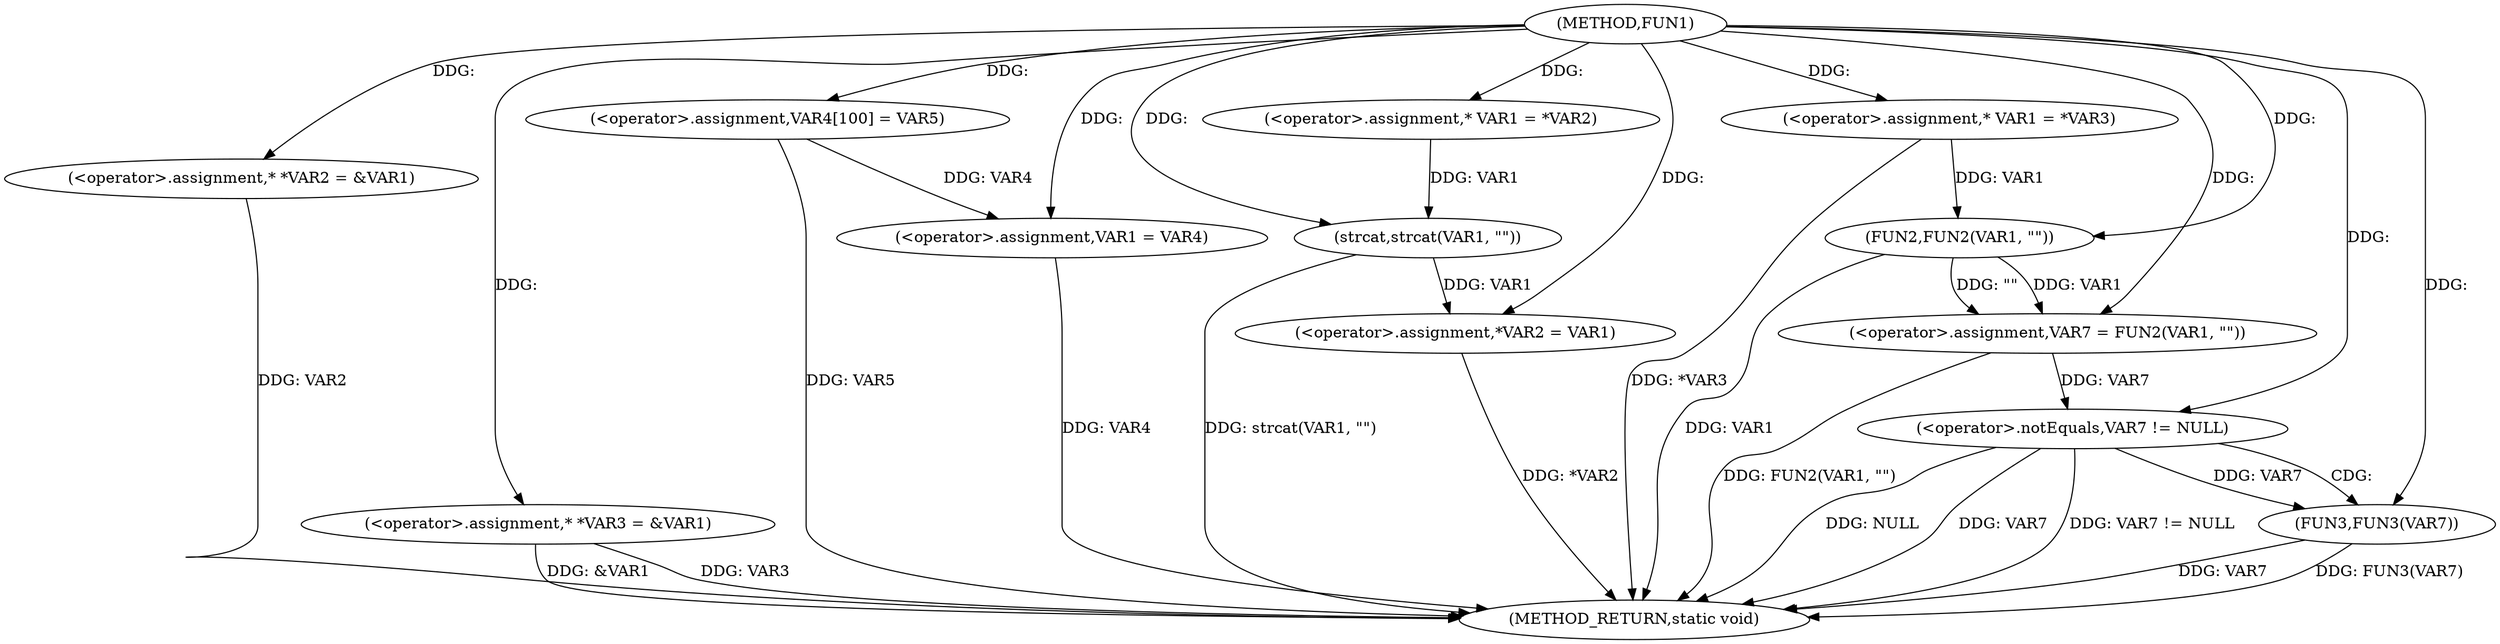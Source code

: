 digraph FUN1 {  
"1000100" [label = "(METHOD,FUN1)" ]
"1000153" [label = "(METHOD_RETURN,static void)" ]
"1000104" [label = "(<operator>.assignment,* *VAR2 = &VAR1)" ]
"1000109" [label = "(<operator>.assignment,* *VAR3 = &VAR1)" ]
"1000114" [label = "(<operator>.assignment,VAR4[100] = VAR5)" ]
"1000117" [label = "(<operator>.assignment,VAR1 = VAR4)" ]
"1000122" [label = "(<operator>.assignment,* VAR1 = *VAR2)" ]
"1000126" [label = "(strcat,strcat(VAR1, \"\"))" ]
"1000129" [label = "(<operator>.assignment,*VAR2 = VAR1)" ]
"1000135" [label = "(<operator>.assignment,* VAR1 = *VAR3)" ]
"1000141" [label = "(<operator>.assignment,VAR7 = FUN2(VAR1, \"\"))" ]
"1000143" [label = "(FUN2,FUN2(VAR1, \"\"))" ]
"1000147" [label = "(<operator>.notEquals,VAR7 != NULL)" ]
"1000151" [label = "(FUN3,FUN3(VAR7))" ]
  "1000151" -> "1000153"  [ label = "DDG: FUN3(VAR7)"] 
  "1000104" -> "1000153"  [ label = "DDG: VAR2"] 
  "1000151" -> "1000153"  [ label = "DDG: VAR7"] 
  "1000117" -> "1000153"  [ label = "DDG: VAR4"] 
  "1000129" -> "1000153"  [ label = "DDG: *VAR2"] 
  "1000126" -> "1000153"  [ label = "DDG: strcat(VAR1, \"\")"] 
  "1000143" -> "1000153"  [ label = "DDG: VAR1"] 
  "1000147" -> "1000153"  [ label = "DDG: NULL"] 
  "1000147" -> "1000153"  [ label = "DDG: VAR7"] 
  "1000109" -> "1000153"  [ label = "DDG: VAR3"] 
  "1000141" -> "1000153"  [ label = "DDG: FUN2(VAR1, \"\")"] 
  "1000147" -> "1000153"  [ label = "DDG: VAR7 != NULL"] 
  "1000109" -> "1000153"  [ label = "DDG: &VAR1"] 
  "1000114" -> "1000153"  [ label = "DDG: VAR5"] 
  "1000135" -> "1000153"  [ label = "DDG: *VAR3"] 
  "1000100" -> "1000104"  [ label = "DDG: "] 
  "1000100" -> "1000109"  [ label = "DDG: "] 
  "1000100" -> "1000114"  [ label = "DDG: "] 
  "1000114" -> "1000117"  [ label = "DDG: VAR4"] 
  "1000100" -> "1000117"  [ label = "DDG: "] 
  "1000100" -> "1000122"  [ label = "DDG: "] 
  "1000122" -> "1000126"  [ label = "DDG: VAR1"] 
  "1000100" -> "1000126"  [ label = "DDG: "] 
  "1000126" -> "1000129"  [ label = "DDG: VAR1"] 
  "1000100" -> "1000129"  [ label = "DDG: "] 
  "1000100" -> "1000135"  [ label = "DDG: "] 
  "1000143" -> "1000141"  [ label = "DDG: VAR1"] 
  "1000143" -> "1000141"  [ label = "DDG: \"\""] 
  "1000100" -> "1000141"  [ label = "DDG: "] 
  "1000135" -> "1000143"  [ label = "DDG: VAR1"] 
  "1000100" -> "1000143"  [ label = "DDG: "] 
  "1000141" -> "1000147"  [ label = "DDG: VAR7"] 
  "1000100" -> "1000147"  [ label = "DDG: "] 
  "1000147" -> "1000151"  [ label = "DDG: VAR7"] 
  "1000100" -> "1000151"  [ label = "DDG: "] 
  "1000147" -> "1000151"  [ label = "CDG: "] 
}

